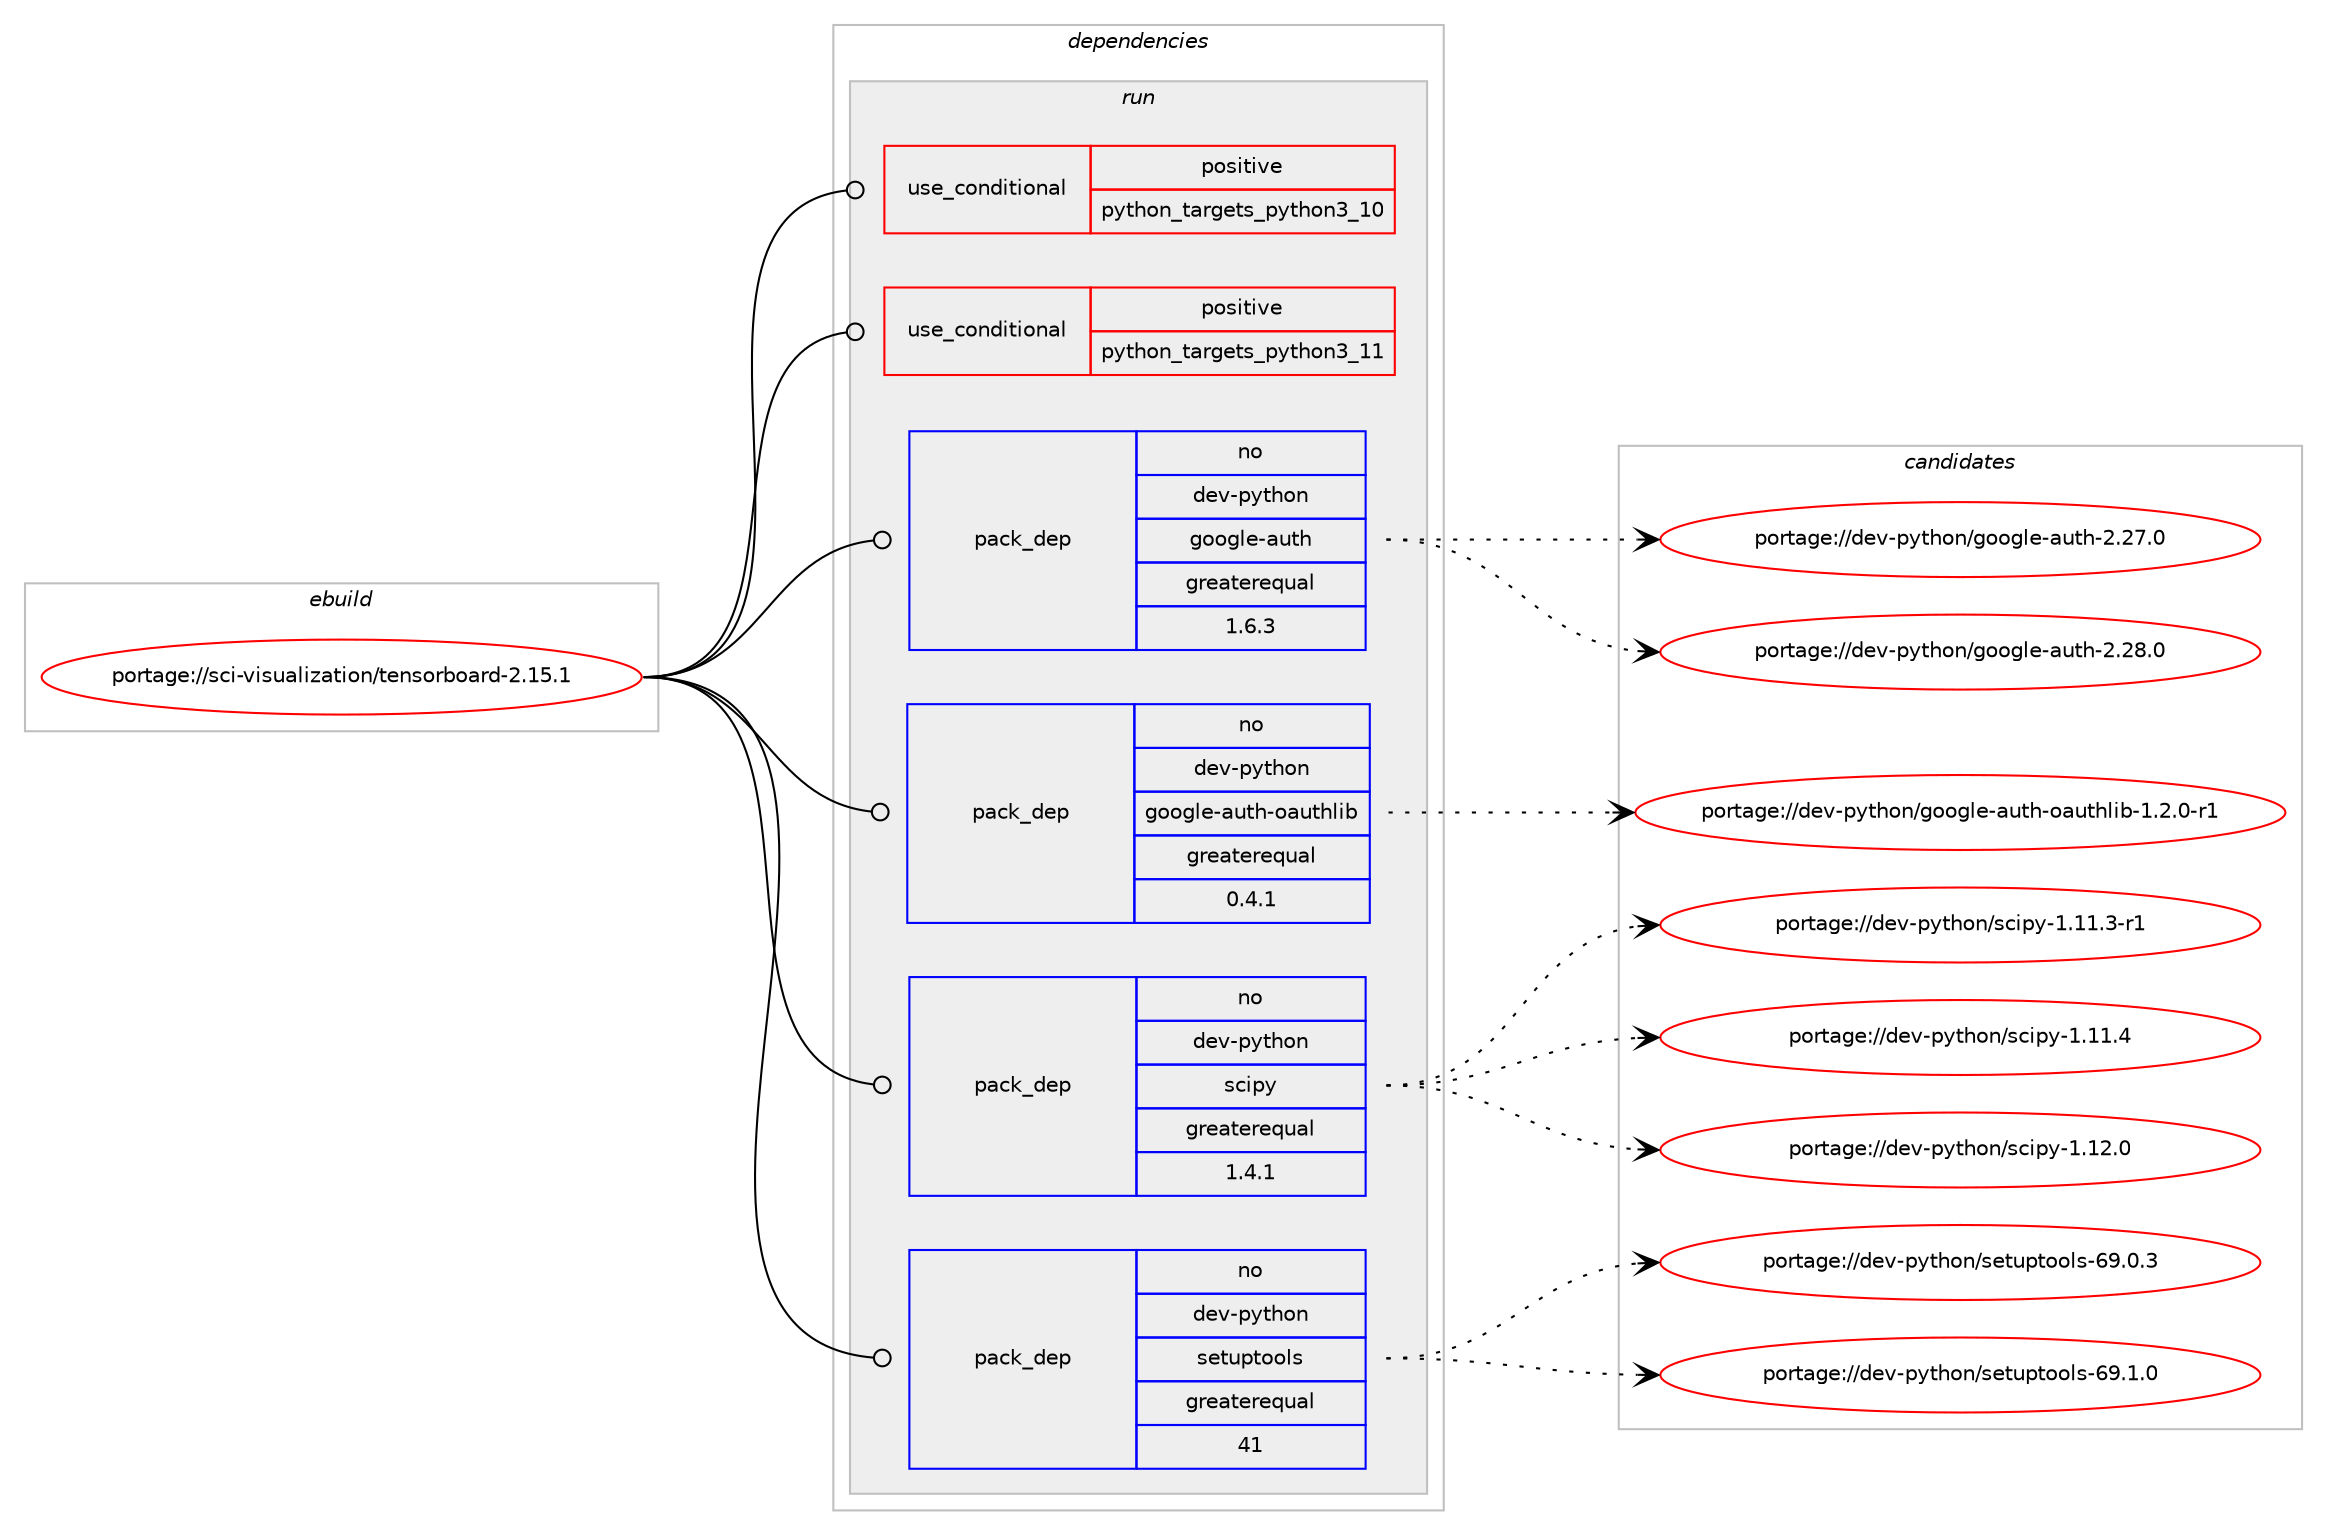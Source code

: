 digraph prolog {

# *************
# Graph options
# *************

newrank=true;
concentrate=true;
compound=true;
graph [rankdir=LR,fontname=Helvetica,fontsize=10,ranksep=1.5];#, ranksep=2.5, nodesep=0.2];
edge  [arrowhead=vee];
node  [fontname=Helvetica,fontsize=10];

# **********
# The ebuild
# **********

subgraph cluster_leftcol {
color=gray;
rank=same;
label=<<i>ebuild</i>>;
id [label="portage://sci-visualization/tensorboard-2.15.1", color=red, width=4, href="../sci-visualization/tensorboard-2.15.1.svg"];
}

# ****************
# The dependencies
# ****************

subgraph cluster_midcol {
color=gray;
label=<<i>dependencies</i>>;
subgraph cluster_compile {
fillcolor="#eeeeee";
style=filled;
label=<<i>compile</i>>;
}
subgraph cluster_compileandrun {
fillcolor="#eeeeee";
style=filled;
label=<<i>compile and run</i>>;
}
subgraph cluster_run {
fillcolor="#eeeeee";
style=filled;
label=<<i>run</i>>;
subgraph cond12129 {
dependency17741 [label=<<TABLE BORDER="0" CELLBORDER="1" CELLSPACING="0" CELLPADDING="4"><TR><TD ROWSPAN="3" CELLPADDING="10">use_conditional</TD></TR><TR><TD>positive</TD></TR><TR><TD>python_targets_python3_10</TD></TR></TABLE>>, shape=none, color=red];
# *** BEGIN UNKNOWN DEPENDENCY TYPE (TODO) ***
# dependency17741 -> package_dependency(portage://sci-visualization/tensorboard-2.15.1,run,no,dev-lang,python,none,[,,],[slot(3.10)],[])
# *** END UNKNOWN DEPENDENCY TYPE (TODO) ***

}
id:e -> dependency17741:w [weight=20,style="solid",arrowhead="odot"];
subgraph cond12130 {
dependency17742 [label=<<TABLE BORDER="0" CELLBORDER="1" CELLSPACING="0" CELLPADDING="4"><TR><TD ROWSPAN="3" CELLPADDING="10">use_conditional</TD></TR><TR><TD>positive</TD></TR><TR><TD>python_targets_python3_11</TD></TR></TABLE>>, shape=none, color=red];
# *** BEGIN UNKNOWN DEPENDENCY TYPE (TODO) ***
# dependency17742 -> package_dependency(portage://sci-visualization/tensorboard-2.15.1,run,no,dev-lang,python,none,[,,],[slot(3.11)],[])
# *** END UNKNOWN DEPENDENCY TYPE (TODO) ***

}
id:e -> dependency17742:w [weight=20,style="solid",arrowhead="odot"];
# *** BEGIN UNKNOWN DEPENDENCY TYPE (TODO) ***
# id -> package_dependency(portage://sci-visualization/tensorboard-2.15.1,run,no,dev-python,bleach,none,[,,],[],[use(optenable(python_targets_python3_10),negative),use(optenable(python_targets_python3_11),negative)])
# *** END UNKNOWN DEPENDENCY TYPE (TODO) ***

subgraph pack5429 {
dependency17743 [label=<<TABLE BORDER="0" CELLBORDER="1" CELLSPACING="0" CELLPADDING="4" WIDTH="220"><TR><TD ROWSPAN="6" CELLPADDING="30">pack_dep</TD></TR><TR><TD WIDTH="110">no</TD></TR><TR><TD>dev-python</TD></TR><TR><TD>google-auth</TD></TR><TR><TD>greaterequal</TD></TR><TR><TD>1.6.3</TD></TR></TABLE>>, shape=none, color=blue];
}
id:e -> dependency17743:w [weight=20,style="solid",arrowhead="odot"];
subgraph pack5430 {
dependency17744 [label=<<TABLE BORDER="0" CELLBORDER="1" CELLSPACING="0" CELLPADDING="4" WIDTH="220"><TR><TD ROWSPAN="6" CELLPADDING="30">pack_dep</TD></TR><TR><TD WIDTH="110">no</TD></TR><TR><TD>dev-python</TD></TR><TR><TD>google-auth-oauthlib</TD></TR><TR><TD>greaterequal</TD></TR><TR><TD>0.4.1</TD></TR></TABLE>>, shape=none, color=blue];
}
id:e -> dependency17744:w [weight=20,style="solid",arrowhead="odot"];
# *** BEGIN UNKNOWN DEPENDENCY TYPE (TODO) ***
# id -> package_dependency(portage://sci-visualization/tensorboard-2.15.1,run,no,dev-python,grpcio,none,[,,],[],[use(optenable(python_targets_python3_10),negative),use(optenable(python_targets_python3_11),negative)])
# *** END UNKNOWN DEPENDENCY TYPE (TODO) ***

# *** BEGIN UNKNOWN DEPENDENCY TYPE (TODO) ***
# id -> package_dependency(portage://sci-visualization/tensorboard-2.15.1,run,no,dev-python,html5lib,none,[,,],[],[use(optenable(python_targets_python3_10),negative),use(optenable(python_targets_python3_11),negative)])
# *** END UNKNOWN DEPENDENCY TYPE (TODO) ***

# *** BEGIN UNKNOWN DEPENDENCY TYPE (TODO) ***
# id -> package_dependency(portage://sci-visualization/tensorboard-2.15.1,run,no,dev-python,markdown,none,[,,],[],[use(optenable(python_targets_python3_10),negative),use(optenable(python_targets_python3_11),negative)])
# *** END UNKNOWN DEPENDENCY TYPE (TODO) ***

# *** BEGIN UNKNOWN DEPENDENCY TYPE (TODO) ***
# id -> package_dependency(portage://sci-visualization/tensorboard-2.15.1,run,no,dev-python,numpy,none,[,,],[],[use(optenable(python_targets_python3_10),negative),use(optenable(python_targets_python3_11),negative)])
# *** END UNKNOWN DEPENDENCY TYPE (TODO) ***

# *** BEGIN UNKNOWN DEPENDENCY TYPE (TODO) ***
# id -> package_dependency(portage://sci-visualization/tensorboard-2.15.1,run,no,dev-python,protobuf-python,none,[,,],[],[use(optenable(python_targets_python3_10),negative),use(optenable(python_targets_python3_11),negative)])
# *** END UNKNOWN DEPENDENCY TYPE (TODO) ***

subgraph pack5431 {
dependency17745 [label=<<TABLE BORDER="0" CELLBORDER="1" CELLSPACING="0" CELLPADDING="4" WIDTH="220"><TR><TD ROWSPAN="6" CELLPADDING="30">pack_dep</TD></TR><TR><TD WIDTH="110">no</TD></TR><TR><TD>dev-python</TD></TR><TR><TD>scipy</TD></TR><TR><TD>greaterequal</TD></TR><TR><TD>1.4.1</TD></TR></TABLE>>, shape=none, color=blue];
}
id:e -> dependency17745:w [weight=20,style="solid",arrowhead="odot"];
subgraph pack5432 {
dependency17746 [label=<<TABLE BORDER="0" CELLBORDER="1" CELLSPACING="0" CELLPADDING="4" WIDTH="220"><TR><TD ROWSPAN="6" CELLPADDING="30">pack_dep</TD></TR><TR><TD WIDTH="110">no</TD></TR><TR><TD>dev-python</TD></TR><TR><TD>setuptools</TD></TR><TR><TD>greaterequal</TD></TR><TR><TD>41</TD></TR></TABLE>>, shape=none, color=blue];
}
id:e -> dependency17746:w [weight=20,style="solid",arrowhead="odot"];
# *** BEGIN UNKNOWN DEPENDENCY TYPE (TODO) ***
# id -> package_dependency(portage://sci-visualization/tensorboard-2.15.1,run,no,dev-python,six,none,[,,],[],[use(optenable(python_targets_python3_10),negative),use(optenable(python_targets_python3_11),negative)])
# *** END UNKNOWN DEPENDENCY TYPE (TODO) ***

# *** BEGIN UNKNOWN DEPENDENCY TYPE (TODO) ***
# id -> package_dependency(portage://sci-visualization/tensorboard-2.15.1,run,no,dev-python,werkzeug,none,[,,],[],[use(optenable(python_targets_python3_10),negative),use(optenable(python_targets_python3_11),negative)])
# *** END UNKNOWN DEPENDENCY TYPE (TODO) ***

# *** BEGIN UNKNOWN DEPENDENCY TYPE (TODO) ***
# id -> package_dependency(portage://sci-visualization/tensorboard-2.15.1,run,no,dev-python,wheel,none,[,,],[],[use(optenable(python_targets_python3_10),negative),use(optenable(python_targets_python3_11),negative)])
# *** END UNKNOWN DEPENDENCY TYPE (TODO) ***

}
}

# **************
# The candidates
# **************

subgraph cluster_choices {
rank=same;
color=gray;
label=<<i>candidates</i>>;

subgraph choice5429 {
color=black;
nodesep=1;
choice1001011184511212111610411111047103111111103108101459711711610445504650554648 [label="portage://dev-python/google-auth-2.27.0", color=red, width=4,href="../dev-python/google-auth-2.27.0.svg"];
choice1001011184511212111610411111047103111111103108101459711711610445504650564648 [label="portage://dev-python/google-auth-2.28.0", color=red, width=4,href="../dev-python/google-auth-2.28.0.svg"];
dependency17743:e -> choice1001011184511212111610411111047103111111103108101459711711610445504650554648:w [style=dotted,weight="100"];
dependency17743:e -> choice1001011184511212111610411111047103111111103108101459711711610445504650564648:w [style=dotted,weight="100"];
}
subgraph choice5430 {
color=black;
nodesep=1;
choice100101118451121211161041111104710311111110310810145971171161044511197117116104108105984549465046484511449 [label="portage://dev-python/google-auth-oauthlib-1.2.0-r1", color=red, width=4,href="../dev-python/google-auth-oauthlib-1.2.0-r1.svg"];
dependency17744:e -> choice100101118451121211161041111104710311111110310810145971171161044511197117116104108105984549465046484511449:w [style=dotted,weight="100"];
}
subgraph choice5431 {
color=black;
nodesep=1;
choice100101118451121211161041111104711599105112121454946494946514511449 [label="portage://dev-python/scipy-1.11.3-r1", color=red, width=4,href="../dev-python/scipy-1.11.3-r1.svg"];
choice10010111845112121116104111110471159910511212145494649494652 [label="portage://dev-python/scipy-1.11.4", color=red, width=4,href="../dev-python/scipy-1.11.4.svg"];
choice10010111845112121116104111110471159910511212145494649504648 [label="portage://dev-python/scipy-1.12.0", color=red, width=4,href="../dev-python/scipy-1.12.0.svg"];
dependency17745:e -> choice100101118451121211161041111104711599105112121454946494946514511449:w [style=dotted,weight="100"];
dependency17745:e -> choice10010111845112121116104111110471159910511212145494649494652:w [style=dotted,weight="100"];
dependency17745:e -> choice10010111845112121116104111110471159910511212145494649504648:w [style=dotted,weight="100"];
}
subgraph choice5432 {
color=black;
nodesep=1;
choice100101118451121211161041111104711510111611711211611111110811545545746484651 [label="portage://dev-python/setuptools-69.0.3", color=red, width=4,href="../dev-python/setuptools-69.0.3.svg"];
choice100101118451121211161041111104711510111611711211611111110811545545746494648 [label="portage://dev-python/setuptools-69.1.0", color=red, width=4,href="../dev-python/setuptools-69.1.0.svg"];
dependency17746:e -> choice100101118451121211161041111104711510111611711211611111110811545545746484651:w [style=dotted,weight="100"];
dependency17746:e -> choice100101118451121211161041111104711510111611711211611111110811545545746494648:w [style=dotted,weight="100"];
}
}

}
